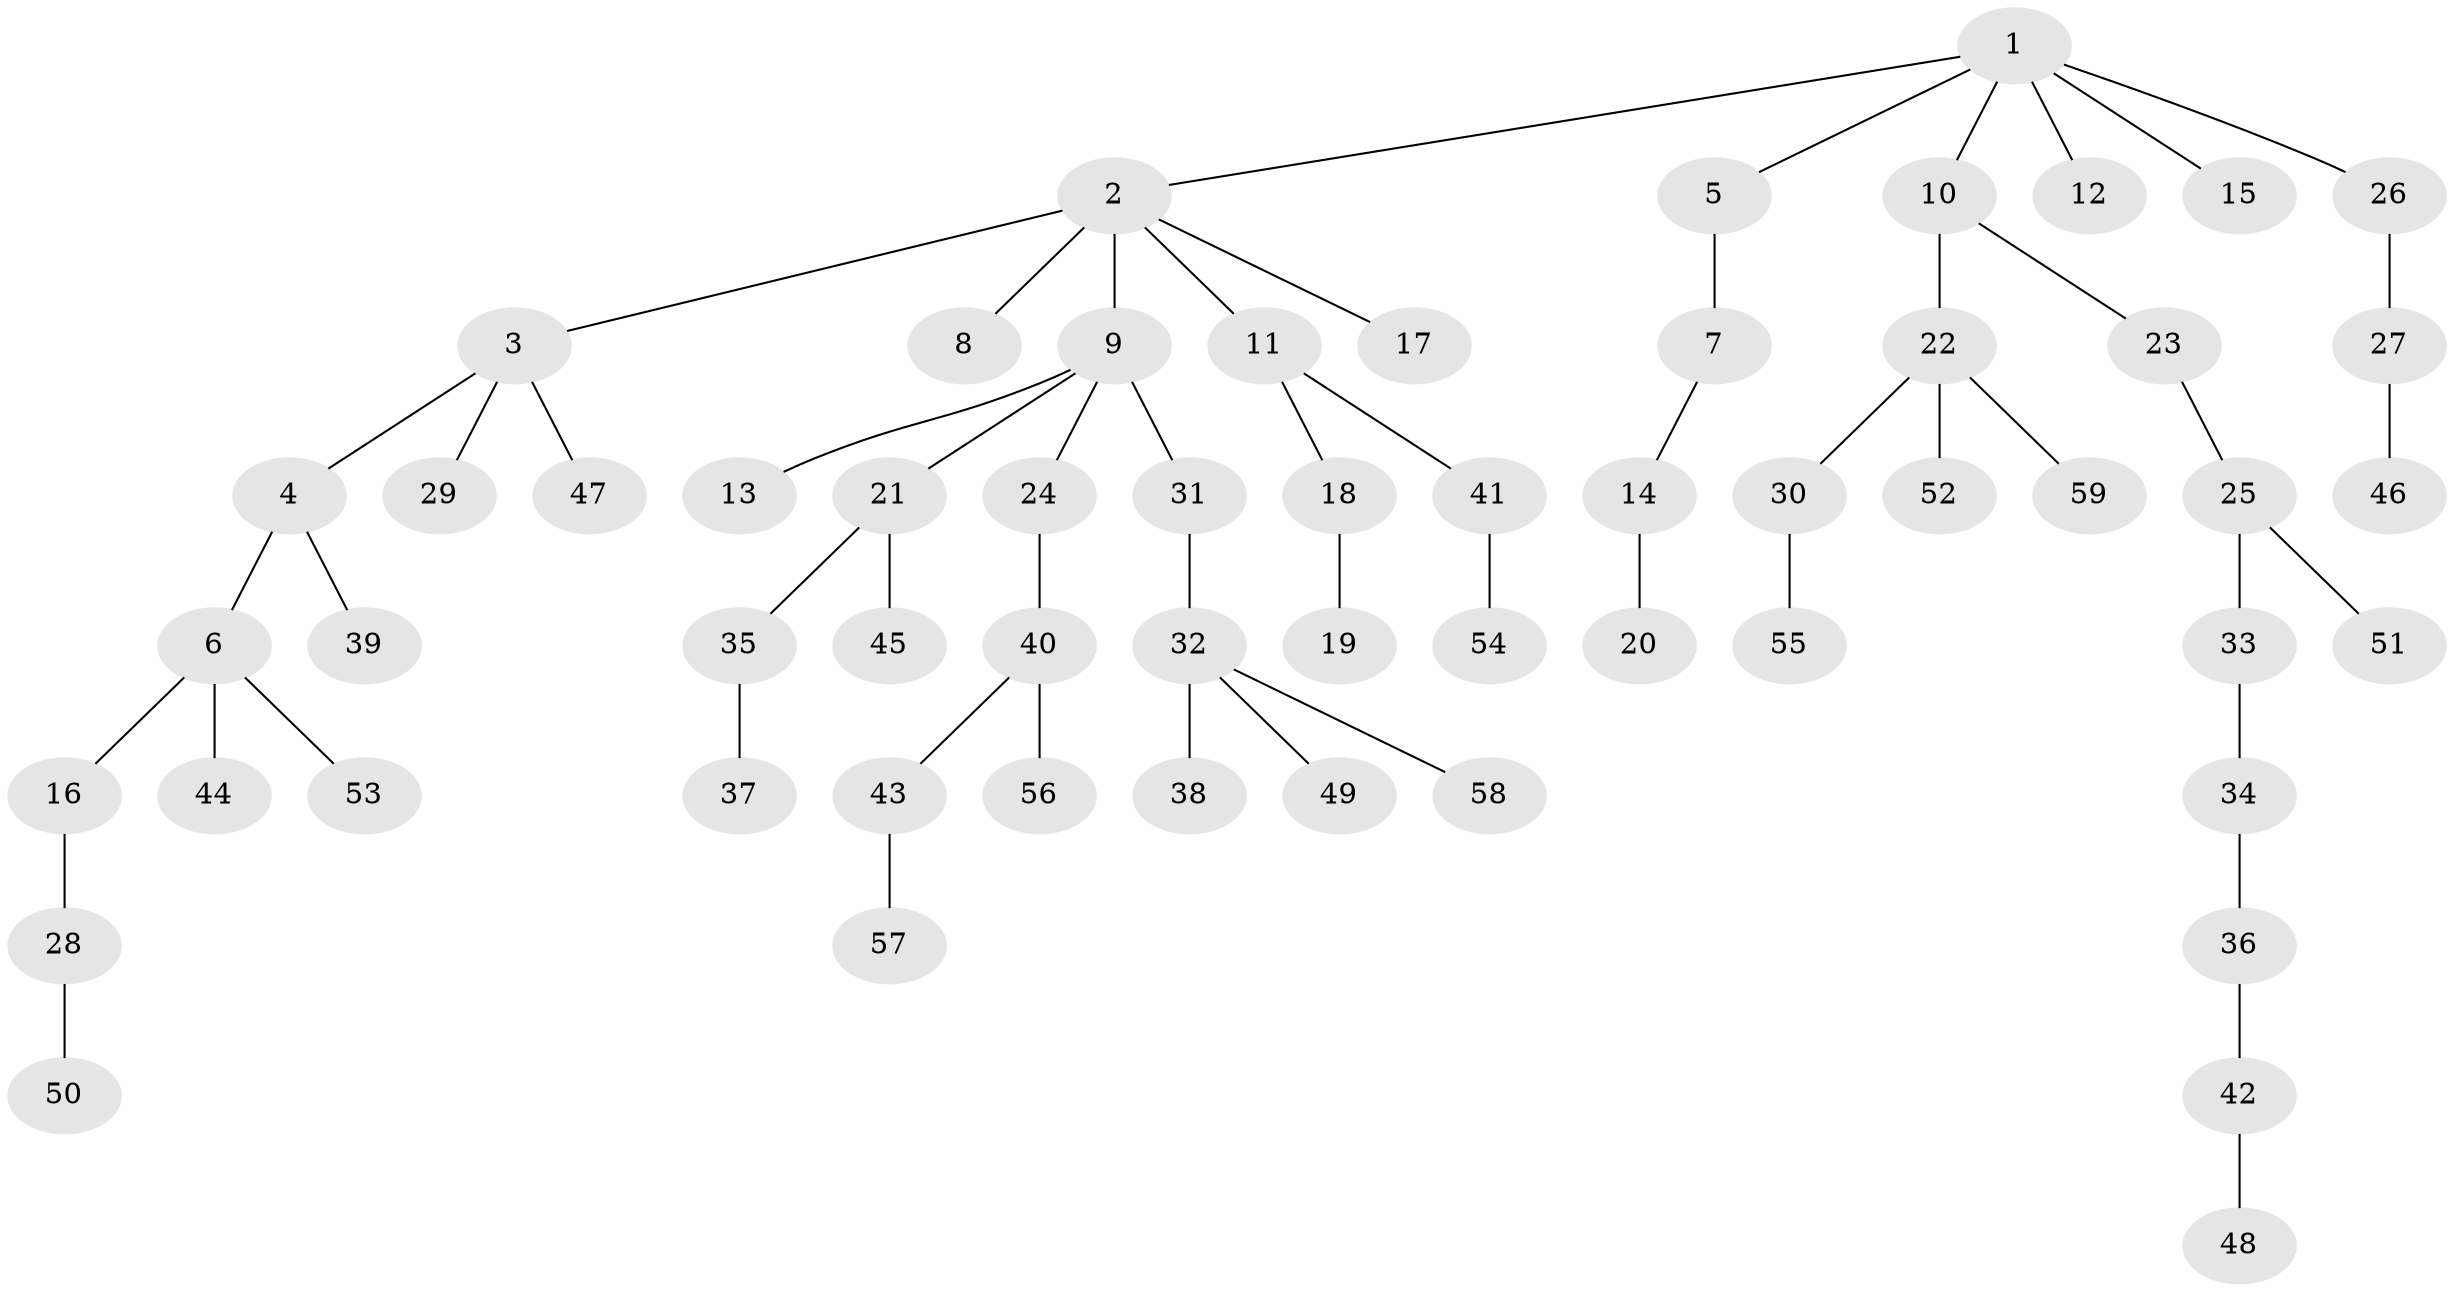 // original degree distribution, {9: 0.006993006993006993, 8: 0.006993006993006993, 6: 0.006993006993006993, 1: 0.4755244755244755, 5: 0.055944055944055944, 2: 0.3356643356643357, 4: 0.03496503496503497, 3: 0.06993006993006994, 7: 0.006993006993006993}
// Generated by graph-tools (version 1.1) at 2025/51/03/04/25 22:51:50]
// undirected, 59 vertices, 58 edges
graph export_dot {
  node [color=gray90,style=filled];
  1;
  2;
  3;
  4;
  5;
  6;
  7;
  8;
  9;
  10;
  11;
  12;
  13;
  14;
  15;
  16;
  17;
  18;
  19;
  20;
  21;
  22;
  23;
  24;
  25;
  26;
  27;
  28;
  29;
  30;
  31;
  32;
  33;
  34;
  35;
  36;
  37;
  38;
  39;
  40;
  41;
  42;
  43;
  44;
  45;
  46;
  47;
  48;
  49;
  50;
  51;
  52;
  53;
  54;
  55;
  56;
  57;
  58;
  59;
  1 -- 2 [weight=1.0];
  1 -- 5 [weight=1.0];
  1 -- 10 [weight=1.0];
  1 -- 12 [weight=1.0];
  1 -- 15 [weight=1.0];
  1 -- 26 [weight=1.0];
  2 -- 3 [weight=1.0];
  2 -- 8 [weight=2.0];
  2 -- 9 [weight=1.0];
  2 -- 11 [weight=1.0];
  2 -- 17 [weight=1.0];
  3 -- 4 [weight=1.0];
  3 -- 29 [weight=1.0];
  3 -- 47 [weight=1.0];
  4 -- 6 [weight=1.0];
  4 -- 39 [weight=1.0];
  5 -- 7 [weight=3.0];
  6 -- 16 [weight=1.0];
  6 -- 44 [weight=1.0];
  6 -- 53 [weight=1.0];
  7 -- 14 [weight=1.0];
  9 -- 13 [weight=1.0];
  9 -- 21 [weight=1.0];
  9 -- 24 [weight=1.0];
  9 -- 31 [weight=1.0];
  10 -- 22 [weight=1.0];
  10 -- 23 [weight=1.0];
  11 -- 18 [weight=1.0];
  11 -- 41 [weight=1.0];
  14 -- 20 [weight=4.0];
  16 -- 28 [weight=1.0];
  18 -- 19 [weight=2.0];
  21 -- 35 [weight=1.0];
  21 -- 45 [weight=2.0];
  22 -- 30 [weight=1.0];
  22 -- 52 [weight=1.0];
  22 -- 59 [weight=1.0];
  23 -- 25 [weight=1.0];
  24 -- 40 [weight=1.0];
  25 -- 33 [weight=2.0];
  25 -- 51 [weight=1.0];
  26 -- 27 [weight=1.0];
  27 -- 46 [weight=1.0];
  28 -- 50 [weight=1.0];
  30 -- 55 [weight=1.0];
  31 -- 32 [weight=1.0];
  32 -- 38 [weight=1.0];
  32 -- 49 [weight=1.0];
  32 -- 58 [weight=1.0];
  33 -- 34 [weight=1.0];
  34 -- 36 [weight=1.0];
  35 -- 37 [weight=1.0];
  36 -- 42 [weight=1.0];
  40 -- 43 [weight=3.0];
  40 -- 56 [weight=1.0];
  41 -- 54 [weight=1.0];
  42 -- 48 [weight=1.0];
  43 -- 57 [weight=1.0];
}
